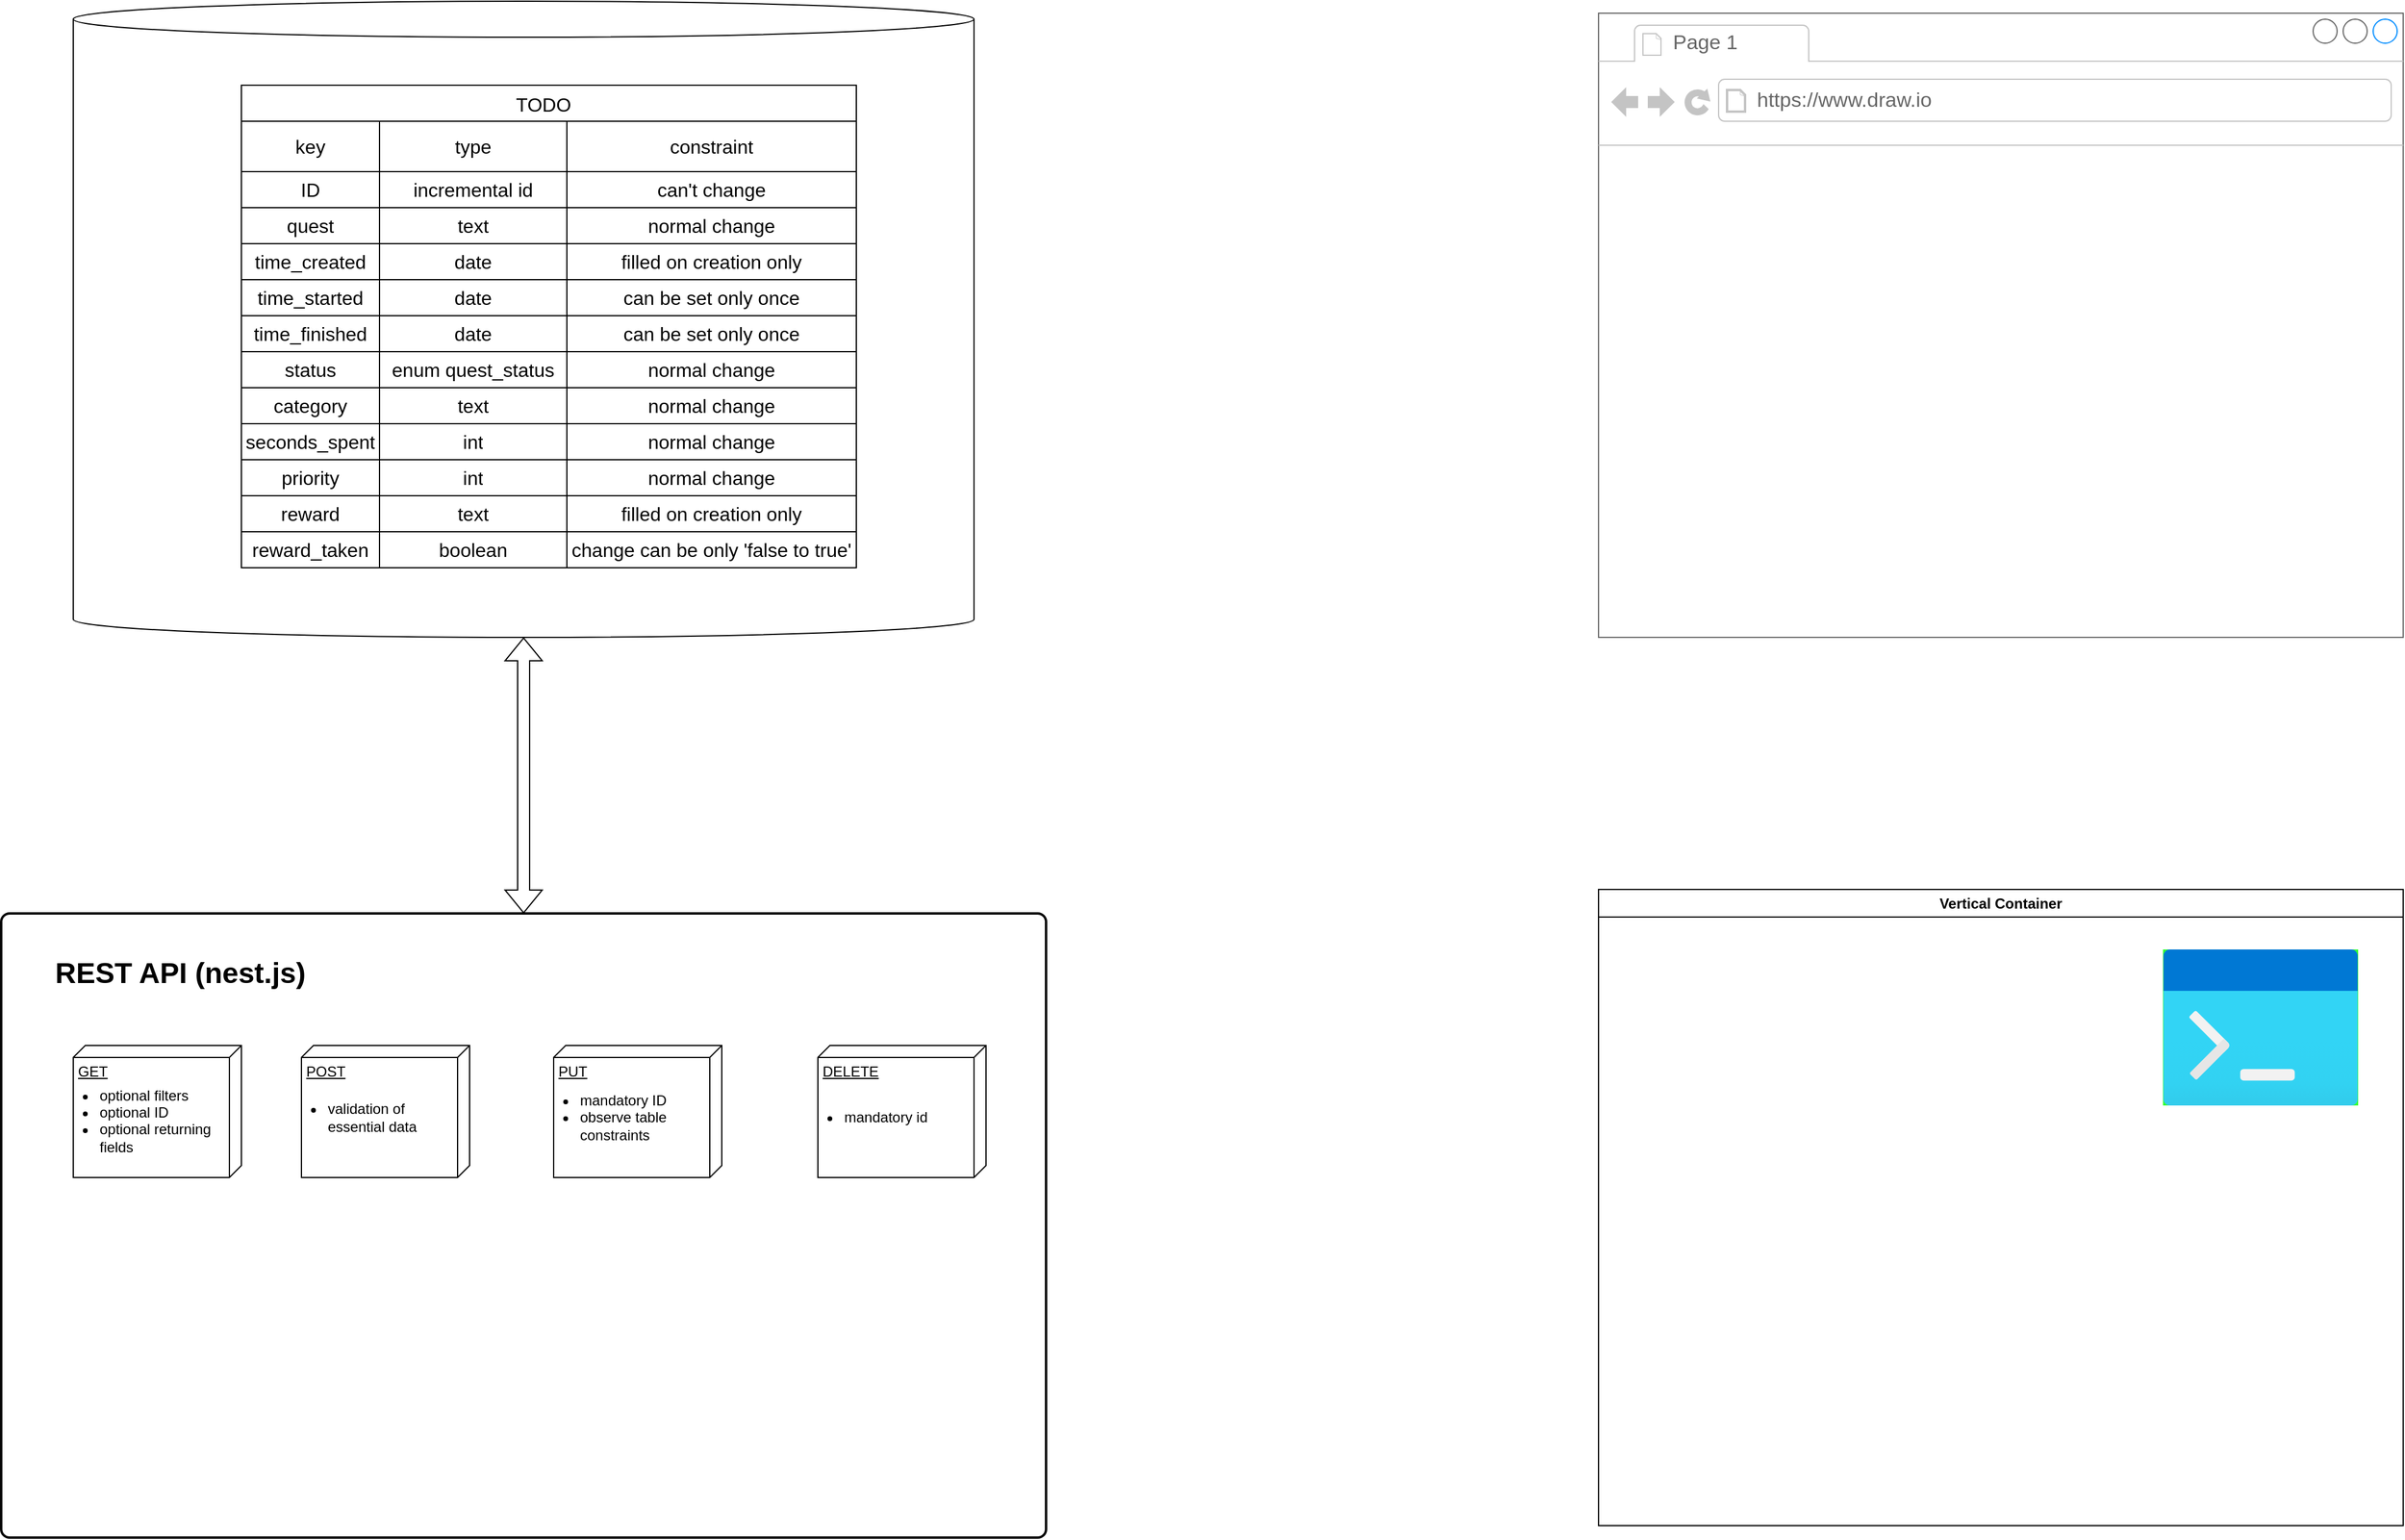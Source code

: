 <mxfile version="21.5.2" type="github">
  <diagram name="Page-1" id="rwNCH9fFHwvh7X8AO6K_">
    <mxGraphModel dx="3844" dy="4064" grid="1" gridSize="10" guides="1" tooltips="1" connect="1" arrows="1" fold="1" page="1" pageScale="1" pageWidth="1200" pageHeight="1920" math="0" shadow="0">
      <root>
        <mxCell id="0" />
        <mxCell id="1" parent="0" />
        <mxCell id="MBuCXZrlX0-gjj_Ew-kt-81" value="" style="group" vertex="1" connectable="0" parent="1">
          <mxGeometry x="120" y="-1740" width="750" height="530" as="geometry" />
        </mxCell>
        <mxCell id="MBuCXZrlX0-gjj_Ew-kt-1" value="" style="shape=cylinder3;whiteSpace=wrap;html=1;boundedLbl=1;backgroundOutline=1;size=15;" vertex="1" parent="MBuCXZrlX0-gjj_Ew-kt-81">
          <mxGeometry width="750" height="530" as="geometry" />
        </mxCell>
        <mxCell id="MBuCXZrlX0-gjj_Ew-kt-2" value="TODO  " style="shape=table;startSize=30;container=1;collapsible=0;childLayout=tableLayout;strokeColor=default;fontSize=16;" vertex="1" parent="MBuCXZrlX0-gjj_Ew-kt-81">
          <mxGeometry x="140" y="70" width="512" height="402" as="geometry" />
        </mxCell>
        <mxCell id="MBuCXZrlX0-gjj_Ew-kt-77" style="shape=tableRow;horizontal=0;startSize=0;swimlaneHead=0;swimlaneBody=0;strokeColor=inherit;top=0;left=0;bottom=0;right=0;collapsible=0;dropTarget=0;fillColor=none;points=[[0,0.5],[1,0.5]];portConstraint=eastwest;fontSize=16;" vertex="1" parent="MBuCXZrlX0-gjj_Ew-kt-2">
          <mxGeometry y="30" width="512" height="42" as="geometry" />
        </mxCell>
        <mxCell id="MBuCXZrlX0-gjj_Ew-kt-78" value="key" style="shape=partialRectangle;html=1;whiteSpace=wrap;connectable=0;strokeColor=inherit;overflow=hidden;fillColor=none;top=0;left=0;bottom=0;right=0;pointerEvents=1;fontSize=16;" vertex="1" parent="MBuCXZrlX0-gjj_Ew-kt-77">
          <mxGeometry width="115" height="42" as="geometry">
            <mxRectangle width="115" height="42" as="alternateBounds" />
          </mxGeometry>
        </mxCell>
        <mxCell id="MBuCXZrlX0-gjj_Ew-kt-79" value="type" style="shape=partialRectangle;html=1;whiteSpace=wrap;connectable=0;strokeColor=inherit;overflow=hidden;fillColor=none;top=0;left=0;bottom=0;right=0;pointerEvents=1;fontSize=16;" vertex="1" parent="MBuCXZrlX0-gjj_Ew-kt-77">
          <mxGeometry x="115" width="156" height="42" as="geometry">
            <mxRectangle width="156" height="42" as="alternateBounds" />
          </mxGeometry>
        </mxCell>
        <mxCell id="MBuCXZrlX0-gjj_Ew-kt-80" value="constraint" style="shape=partialRectangle;html=1;whiteSpace=wrap;connectable=0;strokeColor=inherit;overflow=hidden;fillColor=none;top=0;left=0;bottom=0;right=0;pointerEvents=1;fontSize=16;" vertex="1" parent="MBuCXZrlX0-gjj_Ew-kt-77">
          <mxGeometry x="271" width="241" height="42" as="geometry">
            <mxRectangle width="241" height="42" as="alternateBounds" />
          </mxGeometry>
        </mxCell>
        <mxCell id="MBuCXZrlX0-gjj_Ew-kt-51" style="shape=tableRow;horizontal=0;startSize=0;swimlaneHead=0;swimlaneBody=0;strokeColor=inherit;top=0;left=0;bottom=0;right=0;collapsible=0;dropTarget=0;fillColor=none;points=[[0,0.5],[1,0.5]];portConstraint=eastwest;fontSize=16;" vertex="1" parent="MBuCXZrlX0-gjj_Ew-kt-2">
          <mxGeometry y="72" width="512" height="30" as="geometry" />
        </mxCell>
        <mxCell id="MBuCXZrlX0-gjj_Ew-kt-52" value="ID&lt;br&gt;" style="shape=partialRectangle;html=1;whiteSpace=wrap;connectable=0;strokeColor=inherit;overflow=hidden;fillColor=none;top=0;left=0;bottom=0;right=0;pointerEvents=1;fontSize=16;" vertex="1" parent="MBuCXZrlX0-gjj_Ew-kt-51">
          <mxGeometry width="115" height="30" as="geometry">
            <mxRectangle width="115" height="30" as="alternateBounds" />
          </mxGeometry>
        </mxCell>
        <mxCell id="MBuCXZrlX0-gjj_Ew-kt-53" value="incremental id" style="shape=partialRectangle;html=1;whiteSpace=wrap;connectable=0;strokeColor=inherit;overflow=hidden;fillColor=none;top=0;left=0;bottom=0;right=0;pointerEvents=1;fontSize=16;" vertex="1" parent="MBuCXZrlX0-gjj_Ew-kt-51">
          <mxGeometry x="115" width="156" height="30" as="geometry">
            <mxRectangle width="156" height="30" as="alternateBounds" />
          </mxGeometry>
        </mxCell>
        <mxCell id="MBuCXZrlX0-gjj_Ew-kt-66" value="can&#39;t change" style="shape=partialRectangle;html=1;whiteSpace=wrap;connectable=0;strokeColor=inherit;overflow=hidden;fillColor=none;top=0;left=0;bottom=0;right=0;pointerEvents=1;fontSize=16;" vertex="1" parent="MBuCXZrlX0-gjj_Ew-kt-51">
          <mxGeometry x="271" width="241" height="30" as="geometry">
            <mxRectangle width="241" height="30" as="alternateBounds" />
          </mxGeometry>
        </mxCell>
        <mxCell id="MBuCXZrlX0-gjj_Ew-kt-48" style="shape=tableRow;horizontal=0;startSize=0;swimlaneHead=0;swimlaneBody=0;strokeColor=inherit;top=0;left=0;bottom=0;right=0;collapsible=0;dropTarget=0;fillColor=none;points=[[0,0.5],[1,0.5]];portConstraint=eastwest;fontSize=16;" vertex="1" parent="MBuCXZrlX0-gjj_Ew-kt-2">
          <mxGeometry y="102" width="512" height="30" as="geometry" />
        </mxCell>
        <mxCell id="MBuCXZrlX0-gjj_Ew-kt-49" value="quest" style="shape=partialRectangle;html=1;whiteSpace=wrap;connectable=0;strokeColor=inherit;overflow=hidden;fillColor=none;top=0;left=0;bottom=0;right=0;pointerEvents=1;fontSize=16;" vertex="1" parent="MBuCXZrlX0-gjj_Ew-kt-48">
          <mxGeometry width="115" height="30" as="geometry">
            <mxRectangle width="115" height="30" as="alternateBounds" />
          </mxGeometry>
        </mxCell>
        <mxCell id="MBuCXZrlX0-gjj_Ew-kt-50" value="text" style="shape=partialRectangle;html=1;whiteSpace=wrap;connectable=0;strokeColor=inherit;overflow=hidden;fillColor=none;top=0;left=0;bottom=0;right=0;pointerEvents=1;fontSize=16;" vertex="1" parent="MBuCXZrlX0-gjj_Ew-kt-48">
          <mxGeometry x="115" width="156" height="30" as="geometry">
            <mxRectangle width="156" height="30" as="alternateBounds" />
          </mxGeometry>
        </mxCell>
        <mxCell id="MBuCXZrlX0-gjj_Ew-kt-67" value="normal change" style="shape=partialRectangle;html=1;whiteSpace=wrap;connectable=0;strokeColor=inherit;overflow=hidden;fillColor=none;top=0;left=0;bottom=0;right=0;pointerEvents=1;fontSize=16;" vertex="1" parent="MBuCXZrlX0-gjj_Ew-kt-48">
          <mxGeometry x="271" width="241" height="30" as="geometry">
            <mxRectangle width="241" height="30" as="alternateBounds" />
          </mxGeometry>
        </mxCell>
        <mxCell id="MBuCXZrlX0-gjj_Ew-kt-45" style="shape=tableRow;horizontal=0;startSize=0;swimlaneHead=0;swimlaneBody=0;strokeColor=inherit;top=0;left=0;bottom=0;right=0;collapsible=0;dropTarget=0;fillColor=none;points=[[0,0.5],[1,0.5]];portConstraint=eastwest;fontSize=16;" vertex="1" parent="MBuCXZrlX0-gjj_Ew-kt-2">
          <mxGeometry y="132" width="512" height="30" as="geometry" />
        </mxCell>
        <mxCell id="MBuCXZrlX0-gjj_Ew-kt-46" value="time_created" style="shape=partialRectangle;html=1;whiteSpace=wrap;connectable=0;strokeColor=inherit;overflow=hidden;fillColor=none;top=0;left=0;bottom=0;right=0;pointerEvents=1;fontSize=16;" vertex="1" parent="MBuCXZrlX0-gjj_Ew-kt-45">
          <mxGeometry width="115" height="30" as="geometry">
            <mxRectangle width="115" height="30" as="alternateBounds" />
          </mxGeometry>
        </mxCell>
        <mxCell id="MBuCXZrlX0-gjj_Ew-kt-47" value="date" style="shape=partialRectangle;html=1;whiteSpace=wrap;connectable=0;strokeColor=inherit;overflow=hidden;fillColor=none;top=0;left=0;bottom=0;right=0;pointerEvents=1;fontSize=16;" vertex="1" parent="MBuCXZrlX0-gjj_Ew-kt-45">
          <mxGeometry x="115" width="156" height="30" as="geometry">
            <mxRectangle width="156" height="30" as="alternateBounds" />
          </mxGeometry>
        </mxCell>
        <mxCell id="MBuCXZrlX0-gjj_Ew-kt-68" value="filled on creation only" style="shape=partialRectangle;html=1;whiteSpace=wrap;connectable=0;strokeColor=inherit;overflow=hidden;fillColor=none;top=0;left=0;bottom=0;right=0;pointerEvents=1;fontSize=16;" vertex="1" parent="MBuCXZrlX0-gjj_Ew-kt-45">
          <mxGeometry x="271" width="241" height="30" as="geometry">
            <mxRectangle width="241" height="30" as="alternateBounds" />
          </mxGeometry>
        </mxCell>
        <mxCell id="MBuCXZrlX0-gjj_Ew-kt-42" style="shape=tableRow;horizontal=0;startSize=0;swimlaneHead=0;swimlaneBody=0;strokeColor=inherit;top=0;left=0;bottom=0;right=0;collapsible=0;dropTarget=0;fillColor=none;points=[[0,0.5],[1,0.5]];portConstraint=eastwest;fontSize=16;" vertex="1" parent="MBuCXZrlX0-gjj_Ew-kt-2">
          <mxGeometry y="162" width="512" height="30" as="geometry" />
        </mxCell>
        <mxCell id="MBuCXZrlX0-gjj_Ew-kt-43" value="time_started" style="shape=partialRectangle;html=1;whiteSpace=wrap;connectable=0;strokeColor=inherit;overflow=hidden;fillColor=none;top=0;left=0;bottom=0;right=0;pointerEvents=1;fontSize=16;" vertex="1" parent="MBuCXZrlX0-gjj_Ew-kt-42">
          <mxGeometry width="115" height="30" as="geometry">
            <mxRectangle width="115" height="30" as="alternateBounds" />
          </mxGeometry>
        </mxCell>
        <mxCell id="MBuCXZrlX0-gjj_Ew-kt-44" value="date" style="shape=partialRectangle;html=1;whiteSpace=wrap;connectable=0;strokeColor=inherit;overflow=hidden;fillColor=none;top=0;left=0;bottom=0;right=0;pointerEvents=1;fontSize=16;" vertex="1" parent="MBuCXZrlX0-gjj_Ew-kt-42">
          <mxGeometry x="115" width="156" height="30" as="geometry">
            <mxRectangle width="156" height="30" as="alternateBounds" />
          </mxGeometry>
        </mxCell>
        <mxCell id="MBuCXZrlX0-gjj_Ew-kt-69" value="can be set only once" style="shape=partialRectangle;html=1;whiteSpace=wrap;connectable=0;strokeColor=inherit;overflow=hidden;fillColor=none;top=0;left=0;bottom=0;right=0;pointerEvents=1;fontSize=16;" vertex="1" parent="MBuCXZrlX0-gjj_Ew-kt-42">
          <mxGeometry x="271" width="241" height="30" as="geometry">
            <mxRectangle width="241" height="30" as="alternateBounds" />
          </mxGeometry>
        </mxCell>
        <mxCell id="MBuCXZrlX0-gjj_Ew-kt-3" value="" style="shape=tableRow;horizontal=0;startSize=0;swimlaneHead=0;swimlaneBody=0;strokeColor=inherit;top=0;left=0;bottom=0;right=0;collapsible=0;dropTarget=0;fillColor=none;points=[[0,0.5],[1,0.5]];portConstraint=eastwest;fontSize=16;" vertex="1" parent="MBuCXZrlX0-gjj_Ew-kt-2">
          <mxGeometry y="192" width="512" height="30" as="geometry" />
        </mxCell>
        <mxCell id="MBuCXZrlX0-gjj_Ew-kt-4" value="time_finished" style="shape=partialRectangle;html=1;whiteSpace=wrap;connectable=0;strokeColor=inherit;overflow=hidden;fillColor=none;top=0;left=0;bottom=0;right=0;pointerEvents=1;fontSize=16;" vertex="1" parent="MBuCXZrlX0-gjj_Ew-kt-3">
          <mxGeometry width="115" height="30" as="geometry">
            <mxRectangle width="115" height="30" as="alternateBounds" />
          </mxGeometry>
        </mxCell>
        <mxCell id="MBuCXZrlX0-gjj_Ew-kt-5" value="date" style="shape=partialRectangle;html=1;whiteSpace=wrap;connectable=0;strokeColor=inherit;overflow=hidden;fillColor=none;top=0;left=0;bottom=0;right=0;pointerEvents=1;fontSize=16;" vertex="1" parent="MBuCXZrlX0-gjj_Ew-kt-3">
          <mxGeometry x="115" width="156" height="30" as="geometry">
            <mxRectangle width="156" height="30" as="alternateBounds" />
          </mxGeometry>
        </mxCell>
        <mxCell id="MBuCXZrlX0-gjj_Ew-kt-70" value="can be set only once" style="shape=partialRectangle;html=1;whiteSpace=wrap;connectable=0;strokeColor=inherit;overflow=hidden;fillColor=none;top=0;left=0;bottom=0;right=0;pointerEvents=1;fontSize=16;" vertex="1" parent="MBuCXZrlX0-gjj_Ew-kt-3">
          <mxGeometry x="271" width="241" height="30" as="geometry">
            <mxRectangle width="241" height="30" as="alternateBounds" />
          </mxGeometry>
        </mxCell>
        <mxCell id="MBuCXZrlX0-gjj_Ew-kt-11" value="" style="shape=tableRow;horizontal=0;startSize=0;swimlaneHead=0;swimlaneBody=0;strokeColor=inherit;top=0;left=0;bottom=0;right=0;collapsible=0;dropTarget=0;fillColor=none;points=[[0,0.5],[1,0.5]];portConstraint=eastwest;fontSize=16;" vertex="1" parent="MBuCXZrlX0-gjj_Ew-kt-2">
          <mxGeometry y="222" width="512" height="30" as="geometry" />
        </mxCell>
        <mxCell id="MBuCXZrlX0-gjj_Ew-kt-12" value="status" style="shape=partialRectangle;html=1;whiteSpace=wrap;connectable=0;strokeColor=inherit;overflow=hidden;fillColor=none;top=0;left=0;bottom=0;right=0;pointerEvents=1;fontSize=16;" vertex="1" parent="MBuCXZrlX0-gjj_Ew-kt-11">
          <mxGeometry width="115" height="30" as="geometry">
            <mxRectangle width="115" height="30" as="alternateBounds" />
          </mxGeometry>
        </mxCell>
        <mxCell id="MBuCXZrlX0-gjj_Ew-kt-13" value="enum quest_status" style="shape=partialRectangle;html=1;whiteSpace=wrap;connectable=0;strokeColor=inherit;overflow=hidden;fillColor=none;top=0;left=0;bottom=0;right=0;pointerEvents=1;fontSize=16;" vertex="1" parent="MBuCXZrlX0-gjj_Ew-kt-11">
          <mxGeometry x="115" width="156" height="30" as="geometry">
            <mxRectangle width="156" height="30" as="alternateBounds" />
          </mxGeometry>
        </mxCell>
        <mxCell id="MBuCXZrlX0-gjj_Ew-kt-71" value="normal change" style="shape=partialRectangle;html=1;whiteSpace=wrap;connectable=0;strokeColor=inherit;overflow=hidden;fillColor=none;top=0;left=0;bottom=0;right=0;pointerEvents=1;fontSize=16;" vertex="1" parent="MBuCXZrlX0-gjj_Ew-kt-11">
          <mxGeometry x="271" width="241" height="30" as="geometry">
            <mxRectangle width="241" height="30" as="alternateBounds" />
          </mxGeometry>
        </mxCell>
        <mxCell id="MBuCXZrlX0-gjj_Ew-kt-7" value="" style="shape=tableRow;horizontal=0;startSize=0;swimlaneHead=0;swimlaneBody=0;strokeColor=inherit;top=0;left=0;bottom=0;right=0;collapsible=0;dropTarget=0;fillColor=none;points=[[0,0.5],[1,0.5]];portConstraint=eastwest;fontSize=16;" vertex="1" parent="MBuCXZrlX0-gjj_Ew-kt-2">
          <mxGeometry y="252" width="512" height="30" as="geometry" />
        </mxCell>
        <mxCell id="MBuCXZrlX0-gjj_Ew-kt-8" value="category" style="shape=partialRectangle;html=1;whiteSpace=wrap;connectable=0;strokeColor=inherit;overflow=hidden;fillColor=none;top=0;left=0;bottom=0;right=0;pointerEvents=1;fontSize=16;" vertex="1" parent="MBuCXZrlX0-gjj_Ew-kt-7">
          <mxGeometry width="115" height="30" as="geometry">
            <mxRectangle width="115" height="30" as="alternateBounds" />
          </mxGeometry>
        </mxCell>
        <mxCell id="MBuCXZrlX0-gjj_Ew-kt-9" value="text" style="shape=partialRectangle;html=1;whiteSpace=wrap;connectable=0;strokeColor=inherit;overflow=hidden;fillColor=none;top=0;left=0;bottom=0;right=0;pointerEvents=1;fontSize=16;" vertex="1" parent="MBuCXZrlX0-gjj_Ew-kt-7">
          <mxGeometry x="115" width="156" height="30" as="geometry">
            <mxRectangle width="156" height="30" as="alternateBounds" />
          </mxGeometry>
        </mxCell>
        <mxCell id="MBuCXZrlX0-gjj_Ew-kt-72" value="normal change" style="shape=partialRectangle;html=1;whiteSpace=wrap;connectable=0;strokeColor=inherit;overflow=hidden;fillColor=none;top=0;left=0;bottom=0;right=0;pointerEvents=1;fontSize=16;" vertex="1" parent="MBuCXZrlX0-gjj_Ew-kt-7">
          <mxGeometry x="271" width="241" height="30" as="geometry">
            <mxRectangle width="241" height="30" as="alternateBounds" />
          </mxGeometry>
        </mxCell>
        <mxCell id="MBuCXZrlX0-gjj_Ew-kt-60" style="shape=tableRow;horizontal=0;startSize=0;swimlaneHead=0;swimlaneBody=0;strokeColor=inherit;top=0;left=0;bottom=0;right=0;collapsible=0;dropTarget=0;fillColor=none;points=[[0,0.5],[1,0.5]];portConstraint=eastwest;fontSize=16;" vertex="1" parent="MBuCXZrlX0-gjj_Ew-kt-2">
          <mxGeometry y="282" width="512" height="30" as="geometry" />
        </mxCell>
        <mxCell id="MBuCXZrlX0-gjj_Ew-kt-61" value="seconds_spent" style="shape=partialRectangle;html=1;whiteSpace=wrap;connectable=0;strokeColor=inherit;overflow=hidden;fillColor=none;top=0;left=0;bottom=0;right=0;pointerEvents=1;fontSize=16;" vertex="1" parent="MBuCXZrlX0-gjj_Ew-kt-60">
          <mxGeometry width="115" height="30" as="geometry">
            <mxRectangle width="115" height="30" as="alternateBounds" />
          </mxGeometry>
        </mxCell>
        <mxCell id="MBuCXZrlX0-gjj_Ew-kt-62" value="int" style="shape=partialRectangle;html=1;whiteSpace=wrap;connectable=0;strokeColor=inherit;overflow=hidden;fillColor=none;top=0;left=0;bottom=0;right=0;pointerEvents=1;fontSize=16;" vertex="1" parent="MBuCXZrlX0-gjj_Ew-kt-60">
          <mxGeometry x="115" width="156" height="30" as="geometry">
            <mxRectangle width="156" height="30" as="alternateBounds" />
          </mxGeometry>
        </mxCell>
        <mxCell id="MBuCXZrlX0-gjj_Ew-kt-73" value="normal change" style="shape=partialRectangle;html=1;whiteSpace=wrap;connectable=0;strokeColor=inherit;overflow=hidden;fillColor=none;top=0;left=0;bottom=0;right=0;pointerEvents=1;fontSize=16;" vertex="1" parent="MBuCXZrlX0-gjj_Ew-kt-60">
          <mxGeometry x="271" width="241" height="30" as="geometry">
            <mxRectangle width="241" height="30" as="alternateBounds" />
          </mxGeometry>
        </mxCell>
        <mxCell id="MBuCXZrlX0-gjj_Ew-kt-57" style="shape=tableRow;horizontal=0;startSize=0;swimlaneHead=0;swimlaneBody=0;strokeColor=inherit;top=0;left=0;bottom=0;right=0;collapsible=0;dropTarget=0;fillColor=none;points=[[0,0.5],[1,0.5]];portConstraint=eastwest;fontSize=16;" vertex="1" parent="MBuCXZrlX0-gjj_Ew-kt-2">
          <mxGeometry y="312" width="512" height="30" as="geometry" />
        </mxCell>
        <mxCell id="MBuCXZrlX0-gjj_Ew-kt-58" value="priority" style="shape=partialRectangle;html=1;whiteSpace=wrap;connectable=0;strokeColor=inherit;overflow=hidden;fillColor=none;top=0;left=0;bottom=0;right=0;pointerEvents=1;fontSize=16;" vertex="1" parent="MBuCXZrlX0-gjj_Ew-kt-57">
          <mxGeometry width="115" height="30" as="geometry">
            <mxRectangle width="115" height="30" as="alternateBounds" />
          </mxGeometry>
        </mxCell>
        <mxCell id="MBuCXZrlX0-gjj_Ew-kt-59" value="int" style="shape=partialRectangle;html=1;whiteSpace=wrap;connectable=0;strokeColor=inherit;overflow=hidden;fillColor=none;top=0;left=0;bottom=0;right=0;pointerEvents=1;fontSize=16;" vertex="1" parent="MBuCXZrlX0-gjj_Ew-kt-57">
          <mxGeometry x="115" width="156" height="30" as="geometry">
            <mxRectangle width="156" height="30" as="alternateBounds" />
          </mxGeometry>
        </mxCell>
        <mxCell id="MBuCXZrlX0-gjj_Ew-kt-74" value="normal change" style="shape=partialRectangle;html=1;whiteSpace=wrap;connectable=0;strokeColor=inherit;overflow=hidden;fillColor=none;top=0;left=0;bottom=0;right=0;pointerEvents=1;fontSize=16;" vertex="1" parent="MBuCXZrlX0-gjj_Ew-kt-57">
          <mxGeometry x="271" width="241" height="30" as="geometry">
            <mxRectangle width="241" height="30" as="alternateBounds" />
          </mxGeometry>
        </mxCell>
        <mxCell id="MBuCXZrlX0-gjj_Ew-kt-54" style="shape=tableRow;horizontal=0;startSize=0;swimlaneHead=0;swimlaneBody=0;strokeColor=inherit;top=0;left=0;bottom=0;right=0;collapsible=0;dropTarget=0;fillColor=none;points=[[0,0.5],[1,0.5]];portConstraint=eastwest;fontSize=16;" vertex="1" parent="MBuCXZrlX0-gjj_Ew-kt-2">
          <mxGeometry y="342" width="512" height="30" as="geometry" />
        </mxCell>
        <mxCell id="MBuCXZrlX0-gjj_Ew-kt-55" value="reward" style="shape=partialRectangle;html=1;whiteSpace=wrap;connectable=0;strokeColor=inherit;overflow=hidden;fillColor=none;top=0;left=0;bottom=0;right=0;pointerEvents=1;fontSize=16;" vertex="1" parent="MBuCXZrlX0-gjj_Ew-kt-54">
          <mxGeometry width="115" height="30" as="geometry">
            <mxRectangle width="115" height="30" as="alternateBounds" />
          </mxGeometry>
        </mxCell>
        <mxCell id="MBuCXZrlX0-gjj_Ew-kt-56" value="text" style="shape=partialRectangle;html=1;whiteSpace=wrap;connectable=0;strokeColor=inherit;overflow=hidden;fillColor=none;top=0;left=0;bottom=0;right=0;pointerEvents=1;fontSize=16;" vertex="1" parent="MBuCXZrlX0-gjj_Ew-kt-54">
          <mxGeometry x="115" width="156" height="30" as="geometry">
            <mxRectangle width="156" height="30" as="alternateBounds" />
          </mxGeometry>
        </mxCell>
        <mxCell id="MBuCXZrlX0-gjj_Ew-kt-75" value="filled on creation only" style="shape=partialRectangle;html=1;whiteSpace=wrap;connectable=0;strokeColor=inherit;overflow=hidden;fillColor=none;top=0;left=0;bottom=0;right=0;pointerEvents=1;fontSize=16;" vertex="1" parent="MBuCXZrlX0-gjj_Ew-kt-54">
          <mxGeometry x="271" width="241" height="30" as="geometry">
            <mxRectangle width="241" height="30" as="alternateBounds" />
          </mxGeometry>
        </mxCell>
        <mxCell id="MBuCXZrlX0-gjj_Ew-kt-63" style="shape=tableRow;horizontal=0;startSize=0;swimlaneHead=0;swimlaneBody=0;strokeColor=inherit;top=0;left=0;bottom=0;right=0;collapsible=0;dropTarget=0;fillColor=none;points=[[0,0.5],[1,0.5]];portConstraint=eastwest;fontSize=16;" vertex="1" parent="MBuCXZrlX0-gjj_Ew-kt-2">
          <mxGeometry y="372" width="512" height="30" as="geometry" />
        </mxCell>
        <mxCell id="MBuCXZrlX0-gjj_Ew-kt-64" value="reward_taken" style="shape=partialRectangle;html=1;whiteSpace=wrap;connectable=0;strokeColor=inherit;overflow=hidden;fillColor=none;top=0;left=0;bottom=0;right=0;pointerEvents=1;fontSize=16;" vertex="1" parent="MBuCXZrlX0-gjj_Ew-kt-63">
          <mxGeometry width="115" height="30" as="geometry">
            <mxRectangle width="115" height="30" as="alternateBounds" />
          </mxGeometry>
        </mxCell>
        <mxCell id="MBuCXZrlX0-gjj_Ew-kt-65" value="boolean" style="shape=partialRectangle;html=1;whiteSpace=wrap;connectable=0;strokeColor=inherit;overflow=hidden;fillColor=none;top=0;left=0;bottom=0;right=0;pointerEvents=1;fontSize=16;" vertex="1" parent="MBuCXZrlX0-gjj_Ew-kt-63">
          <mxGeometry x="115" width="156" height="30" as="geometry">
            <mxRectangle width="156" height="30" as="alternateBounds" />
          </mxGeometry>
        </mxCell>
        <mxCell id="MBuCXZrlX0-gjj_Ew-kt-76" value="change can be only &#39;false to true&#39;" style="shape=partialRectangle;html=1;whiteSpace=wrap;connectable=0;strokeColor=inherit;overflow=hidden;fillColor=none;top=0;left=0;bottom=0;right=0;pointerEvents=1;fontSize=16;" vertex="1" parent="MBuCXZrlX0-gjj_Ew-kt-63">
          <mxGeometry x="271" width="241" height="30" as="geometry">
            <mxRectangle width="241" height="30" as="alternateBounds" />
          </mxGeometry>
        </mxCell>
        <mxCell id="MBuCXZrlX0-gjj_Ew-kt-84" value="" style="shape=flexArrow;endArrow=classic;startArrow=classic;html=1;rounded=0;exitX=0.5;exitY=1;exitDx=0;exitDy=0;exitPerimeter=0;" edge="1" parent="1" source="MBuCXZrlX0-gjj_Ew-kt-1" target="MBuCXZrlX0-gjj_Ew-kt-82">
          <mxGeometry width="100" height="100" relative="1" as="geometry">
            <mxPoint x="840.43" y="90.24" as="sourcePoint" />
            <mxPoint x="970.0" y="90.0" as="targetPoint" />
          </mxGeometry>
        </mxCell>
        <mxCell id="MBuCXZrlX0-gjj_Ew-kt-97" value="" style="strokeWidth=1;shadow=0;dashed=0;align=center;html=1;shape=mxgraph.mockup.containers.browserWindow;rSize=0;strokeColor=#666666;strokeColor2=#008cff;strokeColor3=#c4c4c4;mainText=,;recursiveResize=0;" vertex="1" parent="1">
          <mxGeometry x="1390" y="-1730" width="670" height="520" as="geometry" />
        </mxCell>
        <mxCell id="MBuCXZrlX0-gjj_Ew-kt-98" value="Page 1" style="strokeWidth=1;shadow=0;dashed=0;align=center;html=1;shape=mxgraph.mockup.containers.anchor;fontSize=17;fontColor=#666666;align=left;whiteSpace=wrap;" vertex="1" parent="MBuCXZrlX0-gjj_Ew-kt-97">
          <mxGeometry x="60" y="12" width="110" height="26" as="geometry" />
        </mxCell>
        <mxCell id="MBuCXZrlX0-gjj_Ew-kt-99" value="https://www.draw.io" style="strokeWidth=1;shadow=0;dashed=0;align=center;html=1;shape=mxgraph.mockup.containers.anchor;rSize=0;fontSize=17;fontColor=#666666;align=left;" vertex="1" parent="MBuCXZrlX0-gjj_Ew-kt-97">
          <mxGeometry x="130" y="60" width="250" height="26" as="geometry" />
        </mxCell>
        <mxCell id="MBuCXZrlX0-gjj_Ew-kt-101" value="Vertical Container" style="swimlane;whiteSpace=wrap;html=1;" vertex="1" parent="1">
          <mxGeometry x="1390" y="-1000" width="670" height="530" as="geometry" />
        </mxCell>
        <mxCell id="MBuCXZrlX0-gjj_Ew-kt-103" value="" style="image;aspect=fixed;html=1;points=[];align=center;fontSize=12;image=img/lib/azure2/general/Dev_Console.svg;imageBackground=#33FF33;" vertex="1" parent="MBuCXZrlX0-gjj_Ew-kt-101">
          <mxGeometry x="470" y="50" width="162.5" height="130" as="geometry" />
        </mxCell>
        <mxCell id="MBuCXZrlX0-gjj_Ew-kt-102" value="" style="group" vertex="1" connectable="0" parent="1">
          <mxGeometry x="60" y="-980" width="870" height="520" as="geometry" />
        </mxCell>
        <mxCell id="MBuCXZrlX0-gjj_Ew-kt-82" value="" style="rounded=1;whiteSpace=wrap;html=1;absoluteArcSize=1;arcSize=14;strokeWidth=2;" vertex="1" parent="MBuCXZrlX0-gjj_Ew-kt-102">
          <mxGeometry width="870" height="520" as="geometry" />
        </mxCell>
        <mxCell id="MBuCXZrlX0-gjj_Ew-kt-83" value="&lt;h1&gt;REST API (nest.js)&lt;/h1&gt;" style="text;html=1;strokeColor=none;fillColor=none;spacing=5;spacingTop=-20;whiteSpace=wrap;overflow=hidden;rounded=0;" vertex="1" parent="MBuCXZrlX0-gjj_Ew-kt-102">
          <mxGeometry x="40" y="30" width="270" height="40" as="geometry" />
        </mxCell>
        <mxCell id="MBuCXZrlX0-gjj_Ew-kt-87" value="" style="group" vertex="1" connectable="0" parent="MBuCXZrlX0-gjj_Ew-kt-102">
          <mxGeometry x="40" y="110" width="160" height="110" as="geometry" />
        </mxCell>
        <mxCell id="MBuCXZrlX0-gjj_Ew-kt-85" value="GET" style="verticalAlign=top;align=left;spacingTop=8;spacingLeft=2;spacingRight=12;shape=cube;size=10;direction=south;fontStyle=4;html=1;whiteSpace=wrap;" vertex="1" parent="MBuCXZrlX0-gjj_Ew-kt-87">
          <mxGeometry x="20" width="140" height="110" as="geometry" />
        </mxCell>
        <mxCell id="MBuCXZrlX0-gjj_Ew-kt-86" value="&lt;ul&gt;&lt;li&gt;optional filters&lt;/li&gt;&lt;li&gt;optional ID&lt;/li&gt;&lt;li&gt;optional returning fields&lt;/li&gt;&lt;/ul&gt;" style="text;strokeColor=none;fillColor=none;html=1;whiteSpace=wrap;verticalAlign=middle;overflow=hidden;" vertex="1" parent="MBuCXZrlX0-gjj_Ew-kt-87">
          <mxGeometry y="20" width="150" height="80" as="geometry" />
        </mxCell>
        <mxCell id="MBuCXZrlX0-gjj_Ew-kt-88" value="" style="group" vertex="1" connectable="0" parent="MBuCXZrlX0-gjj_Ew-kt-102">
          <mxGeometry x="230" y="110" width="160" height="110" as="geometry" />
        </mxCell>
        <mxCell id="MBuCXZrlX0-gjj_Ew-kt-89" value="POST" style="verticalAlign=top;align=left;spacingTop=8;spacingLeft=2;spacingRight=12;shape=cube;size=10;direction=south;fontStyle=4;html=1;whiteSpace=wrap;" vertex="1" parent="MBuCXZrlX0-gjj_Ew-kt-88">
          <mxGeometry x="20" width="140" height="110" as="geometry" />
        </mxCell>
        <mxCell id="MBuCXZrlX0-gjj_Ew-kt-90" value="&lt;ul&gt;&lt;li&gt;validation of essential data&lt;/li&gt;&lt;/ul&gt;" style="text;strokeColor=none;fillColor=none;html=1;whiteSpace=wrap;verticalAlign=middle;overflow=hidden;" vertex="1" parent="MBuCXZrlX0-gjj_Ew-kt-88">
          <mxGeometry y="20" width="150" height="80" as="geometry" />
        </mxCell>
        <mxCell id="MBuCXZrlX0-gjj_Ew-kt-91" value="" style="group" vertex="1" connectable="0" parent="MBuCXZrlX0-gjj_Ew-kt-102">
          <mxGeometry x="440" y="110" width="160" height="110" as="geometry" />
        </mxCell>
        <mxCell id="MBuCXZrlX0-gjj_Ew-kt-92" value="PUT" style="verticalAlign=top;align=left;spacingTop=8;spacingLeft=2;spacingRight=12;shape=cube;size=10;direction=south;fontStyle=4;html=1;whiteSpace=wrap;" vertex="1" parent="MBuCXZrlX0-gjj_Ew-kt-91">
          <mxGeometry x="20" width="140" height="110" as="geometry" />
        </mxCell>
        <mxCell id="MBuCXZrlX0-gjj_Ew-kt-93" value="&lt;ul&gt;&lt;li&gt;&lt;span style=&quot;background-color: initial;&quot;&gt;mandatory ID&lt;/span&gt;&lt;br&gt;&lt;/li&gt;&lt;li&gt;observe table constraints&lt;/li&gt;&lt;/ul&gt;" style="text;strokeColor=none;fillColor=none;html=1;whiteSpace=wrap;verticalAlign=middle;overflow=hidden;" vertex="1" parent="MBuCXZrlX0-gjj_Ew-kt-91">
          <mxGeometry y="20" width="150" height="80" as="geometry" />
        </mxCell>
        <mxCell id="MBuCXZrlX0-gjj_Ew-kt-94" value="" style="group" vertex="1" connectable="0" parent="MBuCXZrlX0-gjj_Ew-kt-102">
          <mxGeometry x="660" y="110" width="160" height="110" as="geometry" />
        </mxCell>
        <mxCell id="MBuCXZrlX0-gjj_Ew-kt-95" value="DELETE" style="verticalAlign=top;align=left;spacingTop=8;spacingLeft=2;spacingRight=12;shape=cube;size=10;direction=south;fontStyle=4;html=1;whiteSpace=wrap;" vertex="1" parent="MBuCXZrlX0-gjj_Ew-kt-94">
          <mxGeometry x="20" width="140" height="110" as="geometry" />
        </mxCell>
        <mxCell id="MBuCXZrlX0-gjj_Ew-kt-96" value="&lt;ul&gt;&lt;li&gt;mandatory id&lt;/li&gt;&lt;/ul&gt;" style="text;strokeColor=none;fillColor=none;html=1;whiteSpace=wrap;verticalAlign=middle;overflow=hidden;" vertex="1" parent="MBuCXZrlX0-gjj_Ew-kt-94">
          <mxGeometry y="20" width="150" height="80" as="geometry" />
        </mxCell>
      </root>
    </mxGraphModel>
  </diagram>
</mxfile>
